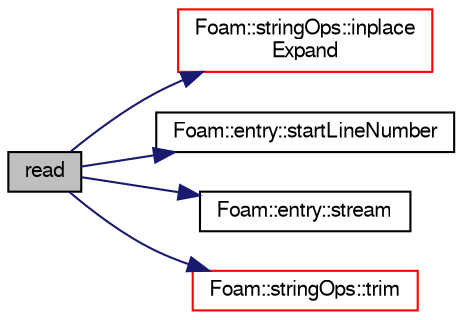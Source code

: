 digraph "read"
{
  bgcolor="transparent";
  edge [fontname="FreeSans",fontsize="10",labelfontname="FreeSans",labelfontsize="10"];
  node [fontname="FreeSans",fontsize="10",shape=record];
  rankdir="LR";
  Node113 [label="read",height=0.2,width=0.4,color="black", fillcolor="grey75", style="filled", fontcolor="black"];
  Node113 -> Node114 [color="midnightblue",fontsize="10",style="solid",fontname="FreeSans"];
  Node114 [label="Foam::stringOps::inplace\lExpand",height=0.2,width=0.4,color="red",URL="$a21166.html#adf940b7b0788929e0e11ea44e7f9c1bb",tooltip="Inplace expand occurences of variables according to the mapping. "];
  Node113 -> Node118 [color="midnightblue",fontsize="10",style="solid",fontname="FreeSans"];
  Node118 [label="Foam::entry::startLineNumber",height=0.2,width=0.4,color="black",URL="$a26022.html#a6afcf7ec0671b1957daa2b8ac262ff57",tooltip="Return line number of first token in dictionary. "];
  Node113 -> Node119 [color="midnightblue",fontsize="10",style="solid",fontname="FreeSans"];
  Node119 [label="Foam::entry::stream",height=0.2,width=0.4,color="black",URL="$a26022.html#a3af18be98df6d673e0a40a4e38c350d1",tooltip="Return token stream if this entry is a primitive entry. "];
  Node113 -> Node120 [color="midnightblue",fontsize="10",style="solid",fontname="FreeSans"];
  Node120 [label="Foam::stringOps::trim",height=0.2,width=0.4,color="red",URL="$a21166.html#a49e4bf4709b221cc53a2a86f484d5a87",tooltip="Return string trimmed of leading and trailing whitespace. "];
}
